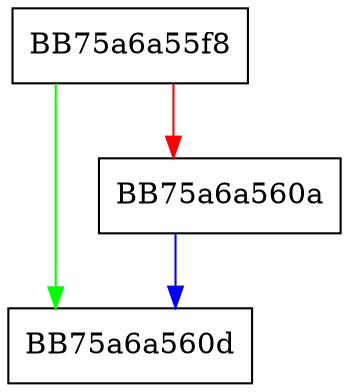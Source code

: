 digraph MonitorNothing {
  node [shape="box"];
  graph [splines=ortho];
  BB75a6a55f8 -> BB75a6a560d [color="green"];
  BB75a6a55f8 -> BB75a6a560a [color="red"];
  BB75a6a560a -> BB75a6a560d [color="blue"];
}